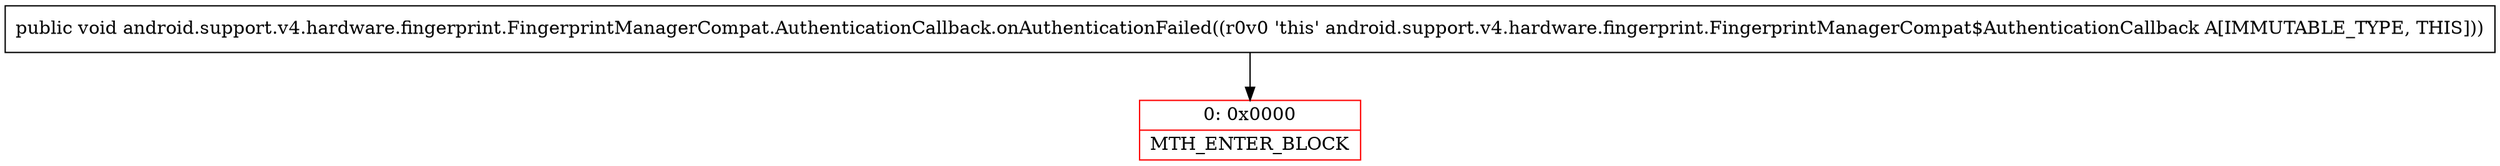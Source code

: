 digraph "CFG forandroid.support.v4.hardware.fingerprint.FingerprintManagerCompat.AuthenticationCallback.onAuthenticationFailed()V" {
subgraph cluster_Region_126982423 {
label = "R(0)";
node [shape=record,color=blue];
}
Node_0 [shape=record,color=red,label="{0\:\ 0x0000|MTH_ENTER_BLOCK\l}"];
MethodNode[shape=record,label="{public void android.support.v4.hardware.fingerprint.FingerprintManagerCompat.AuthenticationCallback.onAuthenticationFailed((r0v0 'this' android.support.v4.hardware.fingerprint.FingerprintManagerCompat$AuthenticationCallback A[IMMUTABLE_TYPE, THIS])) }"];
MethodNode -> Node_0;
}

